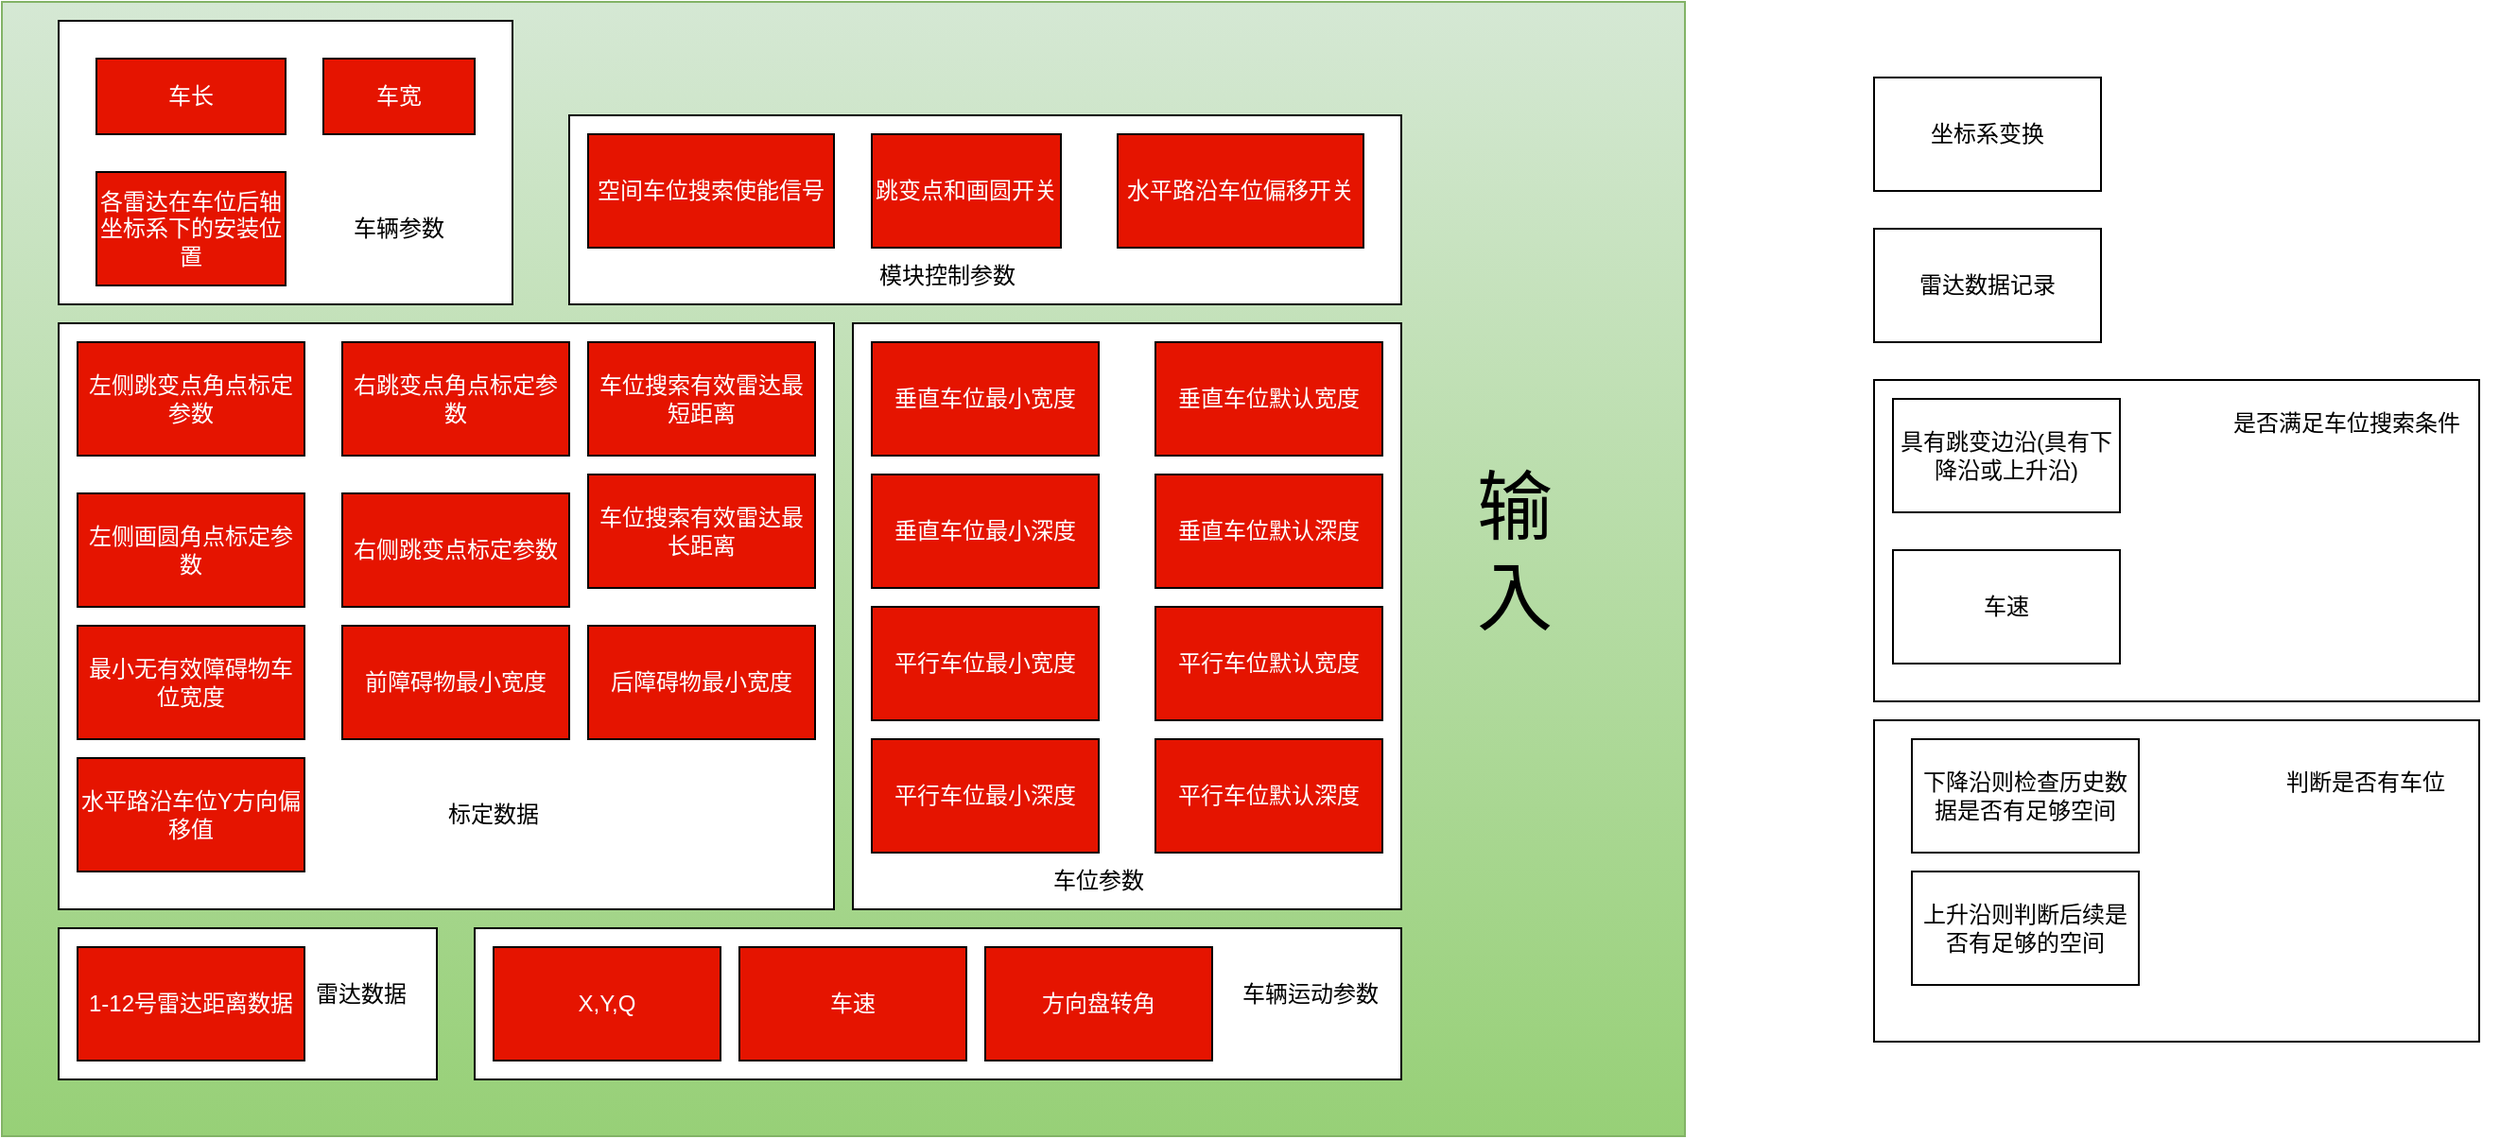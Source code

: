 <mxfile version="21.0.6" type="github" pages="4">
  <diagram name="空间车位搜索" id="rTubMK2wZoEOYcJF3hK4">
    <mxGraphModel dx="1424" dy="720" grid="1" gridSize="10" guides="1" tooltips="1" connect="1" arrows="1" fold="1" page="1" pageScale="1" pageWidth="827" pageHeight="1169" math="0" shadow="0">
      <root>
        <mxCell id="0" />
        <mxCell id="1" parent="0" />
        <mxCell id="_BkGIYK7mURFWtTrtGZU-79" value="" style="rounded=0;whiteSpace=wrap;html=1;" vertex="1" parent="1">
          <mxGeometry x="1200" y="380" width="320" height="170" as="geometry" />
        </mxCell>
        <mxCell id="_BkGIYK7mURFWtTrtGZU-67" value="" style="rounded=0;whiteSpace=wrap;html=1;fillColor=#d5e8d4;strokeColor=#82b366;gradientColor=#97d077;" vertex="1" parent="1">
          <mxGeometry x="210" width="890" height="600" as="geometry" />
        </mxCell>
        <mxCell id="_BkGIYK7mURFWtTrtGZU-66" value="" style="group" vertex="1" connectable="0" parent="1">
          <mxGeometry x="240" y="10" width="710" height="560" as="geometry" />
        </mxCell>
        <mxCell id="_BkGIYK7mURFWtTrtGZU-1" value="" style="rounded=0;whiteSpace=wrap;html=1;" vertex="1" parent="_BkGIYK7mURFWtTrtGZU-66">
          <mxGeometry width="240" height="150" as="geometry" />
        </mxCell>
        <mxCell id="_BkGIYK7mURFWtTrtGZU-8" value="车长" style="rounded=0;whiteSpace=wrap;html=1;fillColor=#e51400;fontColor=#ffffff;strokeColor=default;strokeWidth=1;" vertex="1" parent="_BkGIYK7mURFWtTrtGZU-66">
          <mxGeometry x="20" y="20" width="100" height="40" as="geometry" />
        </mxCell>
        <mxCell id="_BkGIYK7mURFWtTrtGZU-9" value="车宽" style="rounded=0;whiteSpace=wrap;html=1;fillColor=#e51400;fontColor=#ffffff;strokeColor=#000000;strokeWidth=1;" vertex="1" parent="_BkGIYK7mURFWtTrtGZU-66">
          <mxGeometry x="140" y="20" width="80" height="40" as="geometry" />
        </mxCell>
        <mxCell id="_BkGIYK7mURFWtTrtGZU-10" value="各雷达在车位后轴坐标系下的安装位置" style="rounded=0;whiteSpace=wrap;html=1;fillColor=#e51400;fontColor=#ffffff;strokeColor=#000000;" vertex="1" parent="_BkGIYK7mURFWtTrtGZU-66">
          <mxGeometry x="20" y="80" width="100" height="60" as="geometry" />
        </mxCell>
        <mxCell id="_BkGIYK7mURFWtTrtGZU-11" value="车辆参数" style="text;html=1;strokeColor=none;fillColor=none;align=center;verticalAlign=middle;whiteSpace=wrap;rounded=0;" vertex="1" parent="_BkGIYK7mURFWtTrtGZU-66">
          <mxGeometry x="150" y="95" width="60" height="30" as="geometry" />
        </mxCell>
        <mxCell id="_BkGIYK7mURFWtTrtGZU-58" value="" style="group" vertex="1" connectable="0" parent="_BkGIYK7mURFWtTrtGZU-66">
          <mxGeometry x="270" y="50" width="440" height="100" as="geometry" />
        </mxCell>
        <mxCell id="_BkGIYK7mURFWtTrtGZU-2" value="" style="rounded=0;whiteSpace=wrap;html=1;" vertex="1" parent="_BkGIYK7mURFWtTrtGZU-58">
          <mxGeometry width="440" height="100" as="geometry" />
        </mxCell>
        <mxCell id="_BkGIYK7mURFWtTrtGZU-12" value="空间车位搜索使能信号" style="rounded=0;whiteSpace=wrap;html=1;fillColor=#e51400;fontColor=#ffffff;strokeColor=#000000;" vertex="1" parent="_BkGIYK7mURFWtTrtGZU-58">
          <mxGeometry x="10" y="10" width="130" height="60" as="geometry" />
        </mxCell>
        <mxCell id="_BkGIYK7mURFWtTrtGZU-13" value="模块控制参数" style="text;html=1;strokeColor=none;fillColor=none;align=center;verticalAlign=middle;whiteSpace=wrap;rounded=0;" vertex="1" parent="_BkGIYK7mURFWtTrtGZU-58">
          <mxGeometry x="160" y="70" width="80" height="30" as="geometry" />
        </mxCell>
        <mxCell id="_BkGIYK7mURFWtTrtGZU-15" value="跳变点和画圆开关" style="rounded=0;whiteSpace=wrap;html=1;fillColor=#e51400;fontColor=#ffffff;strokeColor=#000000;" vertex="1" parent="_BkGIYK7mURFWtTrtGZU-58">
          <mxGeometry x="160" y="10" width="100" height="60" as="geometry" />
        </mxCell>
        <mxCell id="_BkGIYK7mURFWtTrtGZU-28" value="水平路沿车位偏移开关" style="rounded=0;whiteSpace=wrap;html=1;fillColor=#e51400;fontColor=#ffffff;strokeColor=#000000;" vertex="1" parent="_BkGIYK7mURFWtTrtGZU-58">
          <mxGeometry x="290" y="10" width="130" height="60" as="geometry" />
        </mxCell>
        <mxCell id="_BkGIYK7mURFWtTrtGZU-59" value="" style="group" vertex="1" connectable="0" parent="_BkGIYK7mURFWtTrtGZU-66">
          <mxGeometry y="160" width="410" height="310" as="geometry" />
        </mxCell>
        <mxCell id="_BkGIYK7mURFWtTrtGZU-19" value="" style="rounded=0;whiteSpace=wrap;html=1;" vertex="1" parent="_BkGIYK7mURFWtTrtGZU-59">
          <mxGeometry width="410" height="310" as="geometry" />
        </mxCell>
        <mxCell id="_BkGIYK7mURFWtTrtGZU-14" value="左侧跳变点角点标定参数" style="rounded=0;whiteSpace=wrap;html=1;fillColor=#e51400;fontColor=#ffffff;strokeColor=#000000;" vertex="1" parent="_BkGIYK7mURFWtTrtGZU-59">
          <mxGeometry x="10" y="10" width="120" height="60" as="geometry" />
        </mxCell>
        <mxCell id="_BkGIYK7mURFWtTrtGZU-16" value="右跳变点角点标定参数" style="rounded=0;whiteSpace=wrap;html=1;fillColor=#e51400;fontColor=#ffffff;strokeColor=#000000;" vertex="1" parent="_BkGIYK7mURFWtTrtGZU-59">
          <mxGeometry x="150" y="10" width="120" height="60" as="geometry" />
        </mxCell>
        <mxCell id="_BkGIYK7mURFWtTrtGZU-17" value="左侧画圆角点标定参数" style="rounded=0;whiteSpace=wrap;html=1;fillColor=#e51400;fontColor=#ffffff;strokeColor=#000000;" vertex="1" parent="_BkGIYK7mURFWtTrtGZU-59">
          <mxGeometry x="10" y="90" width="120" height="60" as="geometry" />
        </mxCell>
        <mxCell id="_BkGIYK7mURFWtTrtGZU-18" value="右侧跳变点标定参数" style="rounded=0;whiteSpace=wrap;html=1;fillColor=#e51400;fontColor=#ffffff;strokeColor=#000000;" vertex="1" parent="_BkGIYK7mURFWtTrtGZU-59">
          <mxGeometry x="150" y="90" width="120" height="60" as="geometry" />
        </mxCell>
        <mxCell id="_BkGIYK7mURFWtTrtGZU-20" value="标定数据" style="text;html=1;strokeColor=none;fillColor=none;align=center;verticalAlign=middle;whiteSpace=wrap;rounded=0;" vertex="1" parent="_BkGIYK7mURFWtTrtGZU-59">
          <mxGeometry x="200" y="245" width="60" height="30" as="geometry" />
        </mxCell>
        <mxCell id="_BkGIYK7mURFWtTrtGZU-23" value="最小无有效障碍物车位宽度" style="rounded=0;whiteSpace=wrap;html=1;fillColor=#e51400;fontColor=#ffffff;strokeColor=#000000;" vertex="1" parent="_BkGIYK7mURFWtTrtGZU-59">
          <mxGeometry x="10" y="160" width="120" height="60" as="geometry" />
        </mxCell>
        <mxCell id="_BkGIYK7mURFWtTrtGZU-24" value="前障碍物最小宽度" style="rounded=0;whiteSpace=wrap;html=1;fillColor=#e51400;fontColor=#ffffff;strokeColor=#000000;" vertex="1" parent="_BkGIYK7mURFWtTrtGZU-59">
          <mxGeometry x="150" y="160" width="120" height="60" as="geometry" />
        </mxCell>
        <mxCell id="_BkGIYK7mURFWtTrtGZU-25" value="后障碍物最小宽度" style="rounded=0;whiteSpace=wrap;html=1;fillColor=#e51400;fontColor=#ffffff;strokeColor=#000000;" vertex="1" parent="_BkGIYK7mURFWtTrtGZU-59">
          <mxGeometry x="280" y="160" width="120" height="60" as="geometry" />
        </mxCell>
        <mxCell id="_BkGIYK7mURFWtTrtGZU-26" value="车位搜索有效雷达最短距离" style="rounded=0;whiteSpace=wrap;html=1;fillColor=#e51400;fontColor=#ffffff;strokeColor=#000000;" vertex="1" parent="_BkGIYK7mURFWtTrtGZU-59">
          <mxGeometry x="280" y="10" width="120" height="60" as="geometry" />
        </mxCell>
        <mxCell id="_BkGIYK7mURFWtTrtGZU-27" value="车位搜索有效雷达最长距离" style="rounded=0;whiteSpace=wrap;html=1;fillColor=#e51400;fontColor=#ffffff;strokeColor=#000000;" vertex="1" parent="_BkGIYK7mURFWtTrtGZU-59">
          <mxGeometry x="280" y="80" width="120" height="60" as="geometry" />
        </mxCell>
        <mxCell id="_BkGIYK7mURFWtTrtGZU-30" value="水平路沿车位Y方向偏移值" style="rounded=0;whiteSpace=wrap;html=1;fillColor=#e51400;fontColor=#ffffff;strokeColor=#000000;" vertex="1" parent="_BkGIYK7mURFWtTrtGZU-59">
          <mxGeometry x="10" y="230" width="120" height="60" as="geometry" />
        </mxCell>
        <mxCell id="_BkGIYK7mURFWtTrtGZU-44" value="" style="rounded=0;whiteSpace=wrap;html=1;" vertex="1" parent="_BkGIYK7mURFWtTrtGZU-66">
          <mxGeometry x="420" y="160" width="290" height="310" as="geometry" />
        </mxCell>
        <mxCell id="_BkGIYK7mURFWtTrtGZU-32" value="垂直车位最小宽度" style="rounded=0;whiteSpace=wrap;html=1;fillColor=#e51400;fontColor=#ffffff;strokeColor=#000000;" vertex="1" parent="_BkGIYK7mURFWtTrtGZU-66">
          <mxGeometry x="430" y="170" width="120" height="60" as="geometry" />
        </mxCell>
        <mxCell id="_BkGIYK7mURFWtTrtGZU-34" value="垂直车位默认宽度" style="rounded=0;whiteSpace=wrap;html=1;fillColor=#e51400;fontColor=#ffffff;strokeColor=#000000;" vertex="1" parent="_BkGIYK7mURFWtTrtGZU-66">
          <mxGeometry x="580" y="170" width="120" height="60" as="geometry" />
        </mxCell>
        <mxCell id="_BkGIYK7mURFWtTrtGZU-35" value="平行车位最小宽度" style="rounded=0;whiteSpace=wrap;html=1;fillColor=#e51400;fontColor=#ffffff;strokeColor=#000000;" vertex="1" parent="_BkGIYK7mURFWtTrtGZU-66">
          <mxGeometry x="430" y="310" width="120" height="60" as="geometry" />
        </mxCell>
        <mxCell id="_BkGIYK7mURFWtTrtGZU-36" value="平行车位最小深度" style="rounded=0;whiteSpace=wrap;html=1;fillColor=#e51400;fontColor=#ffffff;strokeColor=#000000;" vertex="1" parent="_BkGIYK7mURFWtTrtGZU-66">
          <mxGeometry x="430" y="380" width="120" height="60" as="geometry" />
        </mxCell>
        <mxCell id="_BkGIYK7mURFWtTrtGZU-38" value="平行车位默认宽度" style="rounded=0;whiteSpace=wrap;html=1;fillColor=#e51400;fontColor=#ffffff;strokeColor=#000000;" vertex="1" parent="_BkGIYK7mURFWtTrtGZU-66">
          <mxGeometry x="580" y="310" width="120" height="60" as="geometry" />
        </mxCell>
        <mxCell id="_BkGIYK7mURFWtTrtGZU-40" value="平行车位默认深度" style="rounded=0;whiteSpace=wrap;html=1;fillColor=#e51400;fontColor=#ffffff;strokeColor=#000000;" vertex="1" parent="_BkGIYK7mURFWtTrtGZU-66">
          <mxGeometry x="580" y="380" width="120" height="60" as="geometry" />
        </mxCell>
        <mxCell id="_BkGIYK7mURFWtTrtGZU-41" value="垂直车位默认深度" style="rounded=0;whiteSpace=wrap;html=1;fillColor=#e51400;fontColor=#ffffff;strokeColor=#000000;" vertex="1" parent="_BkGIYK7mURFWtTrtGZU-66">
          <mxGeometry x="580" y="240" width="120" height="60" as="geometry" />
        </mxCell>
        <mxCell id="_BkGIYK7mURFWtTrtGZU-43" value="垂直车位最小深度" style="rounded=0;whiteSpace=wrap;html=1;fillColor=#e51400;fontColor=#ffffff;strokeColor=#000000;" vertex="1" parent="_BkGIYK7mURFWtTrtGZU-66">
          <mxGeometry x="430" y="240" width="120" height="60" as="geometry" />
        </mxCell>
        <mxCell id="_BkGIYK7mURFWtTrtGZU-45" value="车位参数" style="text;html=1;strokeColor=none;fillColor=none;align=center;verticalAlign=middle;whiteSpace=wrap;rounded=0;" vertex="1" parent="_BkGIYK7mURFWtTrtGZU-66">
          <mxGeometry x="520" y="440" width="60" height="30" as="geometry" />
        </mxCell>
        <mxCell id="_BkGIYK7mURFWtTrtGZU-64" value="" style="group" vertex="1" connectable="0" parent="_BkGIYK7mURFWtTrtGZU-66">
          <mxGeometry x="220" y="480" width="490" height="80" as="geometry" />
        </mxCell>
        <mxCell id="_BkGIYK7mURFWtTrtGZU-56" value="" style="rounded=0;whiteSpace=wrap;html=1;" vertex="1" parent="_BkGIYK7mURFWtTrtGZU-64">
          <mxGeometry width="490" height="80" as="geometry" />
        </mxCell>
        <mxCell id="_BkGIYK7mURFWtTrtGZU-53" value="X,Y,Q" style="rounded=0;whiteSpace=wrap;html=1;fillColor=#e51400;fontColor=#ffffff;strokeColor=#000000;" vertex="1" parent="_BkGIYK7mURFWtTrtGZU-64">
          <mxGeometry x="10" y="10" width="120" height="60" as="geometry" />
        </mxCell>
        <mxCell id="_BkGIYK7mURFWtTrtGZU-54" value="车速" style="rounded=0;whiteSpace=wrap;html=1;fillColor=#e51400;fontColor=#ffffff;strokeColor=#000000;" vertex="1" parent="_BkGIYK7mURFWtTrtGZU-64">
          <mxGeometry x="140" y="10" width="120" height="60" as="geometry" />
        </mxCell>
        <mxCell id="_BkGIYK7mURFWtTrtGZU-55" value="方向盘转角" style="rounded=0;whiteSpace=wrap;html=1;fillColor=#e51400;fontColor=#ffffff;strokeColor=#000000;" vertex="1" parent="_BkGIYK7mURFWtTrtGZU-64">
          <mxGeometry x="270" y="10" width="120" height="60" as="geometry" />
        </mxCell>
        <mxCell id="_BkGIYK7mURFWtTrtGZU-57" value="车辆运动参数" style="text;html=1;strokeColor=none;fillColor=none;align=center;verticalAlign=middle;whiteSpace=wrap;rounded=0;" vertex="1" parent="_BkGIYK7mURFWtTrtGZU-64">
          <mxGeometry x="394" y="20" width="96" height="30" as="geometry" />
        </mxCell>
        <mxCell id="_BkGIYK7mURFWtTrtGZU-65" value="" style="group" vertex="1" connectable="0" parent="_BkGIYK7mURFWtTrtGZU-66">
          <mxGeometry y="480" width="200" height="80" as="geometry" />
        </mxCell>
        <mxCell id="_BkGIYK7mURFWtTrtGZU-49" value="" style="rounded=0;whiteSpace=wrap;html=1;" vertex="1" parent="_BkGIYK7mURFWtTrtGZU-65">
          <mxGeometry width="200" height="80" as="geometry" />
        </mxCell>
        <mxCell id="_BkGIYK7mURFWtTrtGZU-47" value="1-12号雷达距离数据" style="rounded=0;whiteSpace=wrap;html=1;fillColor=#e51400;fontColor=#ffffff;strokeColor=#000000;" vertex="1" parent="_BkGIYK7mURFWtTrtGZU-65">
          <mxGeometry x="10" y="10" width="120" height="60" as="geometry" />
        </mxCell>
        <mxCell id="_BkGIYK7mURFWtTrtGZU-50" value="雷达数据" style="text;html=1;strokeColor=none;fillColor=none;align=center;verticalAlign=middle;whiteSpace=wrap;rounded=0;" vertex="1" parent="_BkGIYK7mURFWtTrtGZU-65">
          <mxGeometry x="130" y="20" width="60" height="30" as="geometry" />
        </mxCell>
        <mxCell id="_BkGIYK7mURFWtTrtGZU-68" value="&lt;font style=&quot;font-size: 40px;&quot;&gt;输入&lt;br&gt;&lt;/font&gt;" style="text;html=1;strokeColor=none;fillColor=none;align=center;verticalAlign=middle;whiteSpace=wrap;rounded=0;" vertex="1" parent="1">
          <mxGeometry x="980" y="275" width="60" height="30" as="geometry" />
        </mxCell>
        <mxCell id="_BkGIYK7mURFWtTrtGZU-70" value="坐标系变换" style="rounded=0;whiteSpace=wrap;html=1;" vertex="1" parent="1">
          <mxGeometry x="1200" y="40" width="120" height="60" as="geometry" />
        </mxCell>
        <mxCell id="_BkGIYK7mURFWtTrtGZU-71" value="雷达数据记录" style="rounded=0;whiteSpace=wrap;html=1;" vertex="1" parent="1">
          <mxGeometry x="1200" y="120" width="120" height="60" as="geometry" />
        </mxCell>
        <mxCell id="_BkGIYK7mURFWtTrtGZU-72" value="" style="rounded=0;whiteSpace=wrap;html=1;" vertex="1" parent="1">
          <mxGeometry x="1200" y="200" width="320" height="170" as="geometry" />
        </mxCell>
        <mxCell id="_BkGIYK7mURFWtTrtGZU-74" value="具有跳变边沿(具有下降沿或上升沿)" style="rounded=0;whiteSpace=wrap;html=1;" vertex="1" parent="1">
          <mxGeometry x="1210" y="210" width="120" height="60" as="geometry" />
        </mxCell>
        <mxCell id="_BkGIYK7mURFWtTrtGZU-75" value="是否满足车位搜索条件" style="text;html=1;strokeColor=none;fillColor=none;align=center;verticalAlign=middle;whiteSpace=wrap;rounded=0;" vertex="1" parent="1">
          <mxGeometry x="1380" y="200" width="140" height="45" as="geometry" />
        </mxCell>
        <mxCell id="_BkGIYK7mURFWtTrtGZU-76" value="下降沿则检查历史数据是否有足够空间" style="rounded=0;whiteSpace=wrap;html=1;" vertex="1" parent="1">
          <mxGeometry x="1220" y="390" width="120" height="60" as="geometry" />
        </mxCell>
        <mxCell id="_BkGIYK7mURFWtTrtGZU-77" value="上升沿则判断后续是否有足够的空间" style="rounded=0;whiteSpace=wrap;html=1;" vertex="1" parent="1">
          <mxGeometry x="1220" y="460" width="120" height="60" as="geometry" />
        </mxCell>
        <mxCell id="_BkGIYK7mURFWtTrtGZU-78" value="车速" style="rounded=0;whiteSpace=wrap;html=1;" vertex="1" parent="1">
          <mxGeometry x="1210" y="290" width="120" height="60" as="geometry" />
        </mxCell>
        <mxCell id="_BkGIYK7mURFWtTrtGZU-80" value="判断是否有车位" style="text;html=1;strokeColor=none;fillColor=none;align=center;verticalAlign=middle;whiteSpace=wrap;rounded=0;" vertex="1" parent="1">
          <mxGeometry x="1390" y="390" width="140" height="45" as="geometry" />
        </mxCell>
      </root>
    </mxGraphModel>
  </diagram>
  <diagram id="wIggkck0ZkFo2g9gGhRl" name="一级融合">
    <mxGraphModel dx="1210" dy="612" grid="1" gridSize="10" guides="1" tooltips="1" connect="1" arrows="1" fold="1" page="1" pageScale="1" pageWidth="827" pageHeight="1169" math="0" shadow="0">
      <root>
        <mxCell id="0" />
        <mxCell id="1" parent="0" />
      </root>
    </mxGraphModel>
  </diagram>
  <diagram id="Kwn7oyu2T2cvSMA2chV_" name="二级融合">
    <mxGraphModel dx="1210" dy="612" grid="1" gridSize="10" guides="1" tooltips="1" connect="1" arrows="1" fold="1" page="1" pageScale="1" pageWidth="827" pageHeight="1169" math="0" shadow="0">
      <root>
        <mxCell id="0" />
        <mxCell id="1" parent="0" />
      </root>
    </mxGraphModel>
  </diagram>
  <diagram id="yD4RO-0tTq7VEkZo4QJI" name="视觉预处理">
    <mxGraphModel dx="1210" dy="612" grid="1" gridSize="10" guides="1" tooltips="1" connect="1" arrows="1" fold="1" page="1" pageScale="1" pageWidth="827" pageHeight="1169" math="0" shadow="0">
      <root>
        <mxCell id="0" />
        <mxCell id="1" parent="0" />
      </root>
    </mxGraphModel>
  </diagram>
</mxfile>
